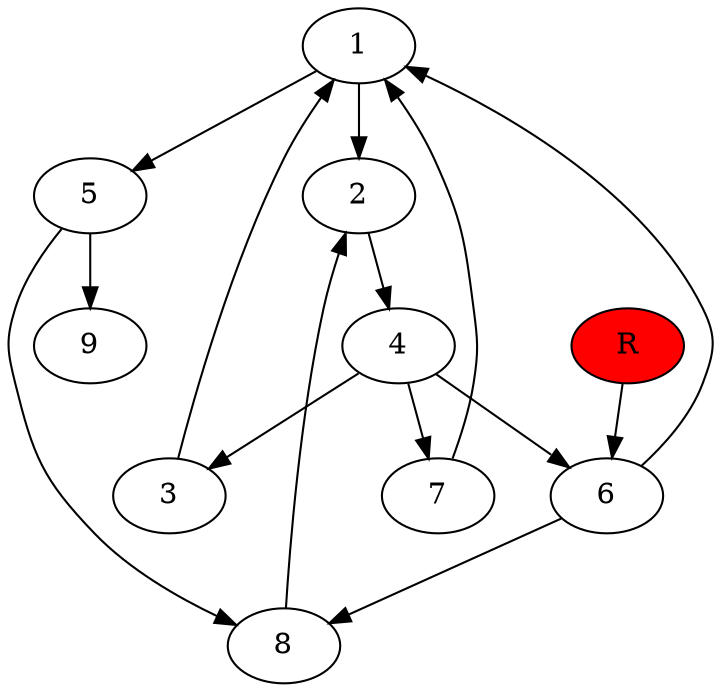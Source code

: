 digraph prb44929 {
	1
	2
	3
	4
	5
	6
	7
	8
	R [fillcolor="#ff0000" style=filled]
	1 -> 2
	1 -> 5
	2 -> 4
	3 -> 1
	4 -> 3
	4 -> 6
	4 -> 7
	5 -> 8
	5 -> 9
	6 -> 1
	6 -> 8
	7 -> 1
	8 -> 2
	R -> 6
}
